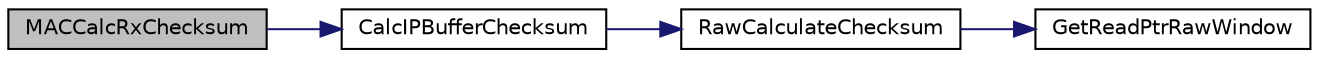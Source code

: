 digraph "MACCalcRxChecksum"
{
  edge [fontname="Helvetica",fontsize="10",labelfontname="Helvetica",labelfontsize="10"];
  node [fontname="Helvetica",fontsize="10",shape=record];
  rankdir="LR";
  Node1 [label="MACCalcRxChecksum",height=0.2,width=0.4,color="black", fillcolor="grey75", style="filled", fontcolor="black"];
  Node1 -> Node2 [color="midnightblue",fontsize="10",style="solid",fontname="Helvetica"];
  Node2 [label="CalcIPBufferChecksum",height=0.2,width=0.4,color="black", fillcolor="white", style="filled",URL="$_w_f_mac__24_g_8c.html#af14a0a88eef0ca101814acf1157f42a3"];
  Node2 -> Node3 [color="midnightblue",fontsize="10",style="solid",fontname="Helvetica"];
  Node3 [label="RawCalculateChecksum",height=0.2,width=0.4,color="black", fillcolor="white", style="filled",URL="$_w_f_mac__24_g_8c.html#a2e5031b0e0826a0f5db5135eb755ae32"];
  Node3 -> Node4 [color="midnightblue",fontsize="10",style="solid",fontname="Helvetica"];
  Node4 [label="GetReadPtrRawWindow",height=0.2,width=0.4,color="black", fillcolor="white", style="filled",URL="$_w_f_driver_raw__24_g_8c.html#ae462dfa5314eeb1b58cf6cca8fa7ad3e"];
}
